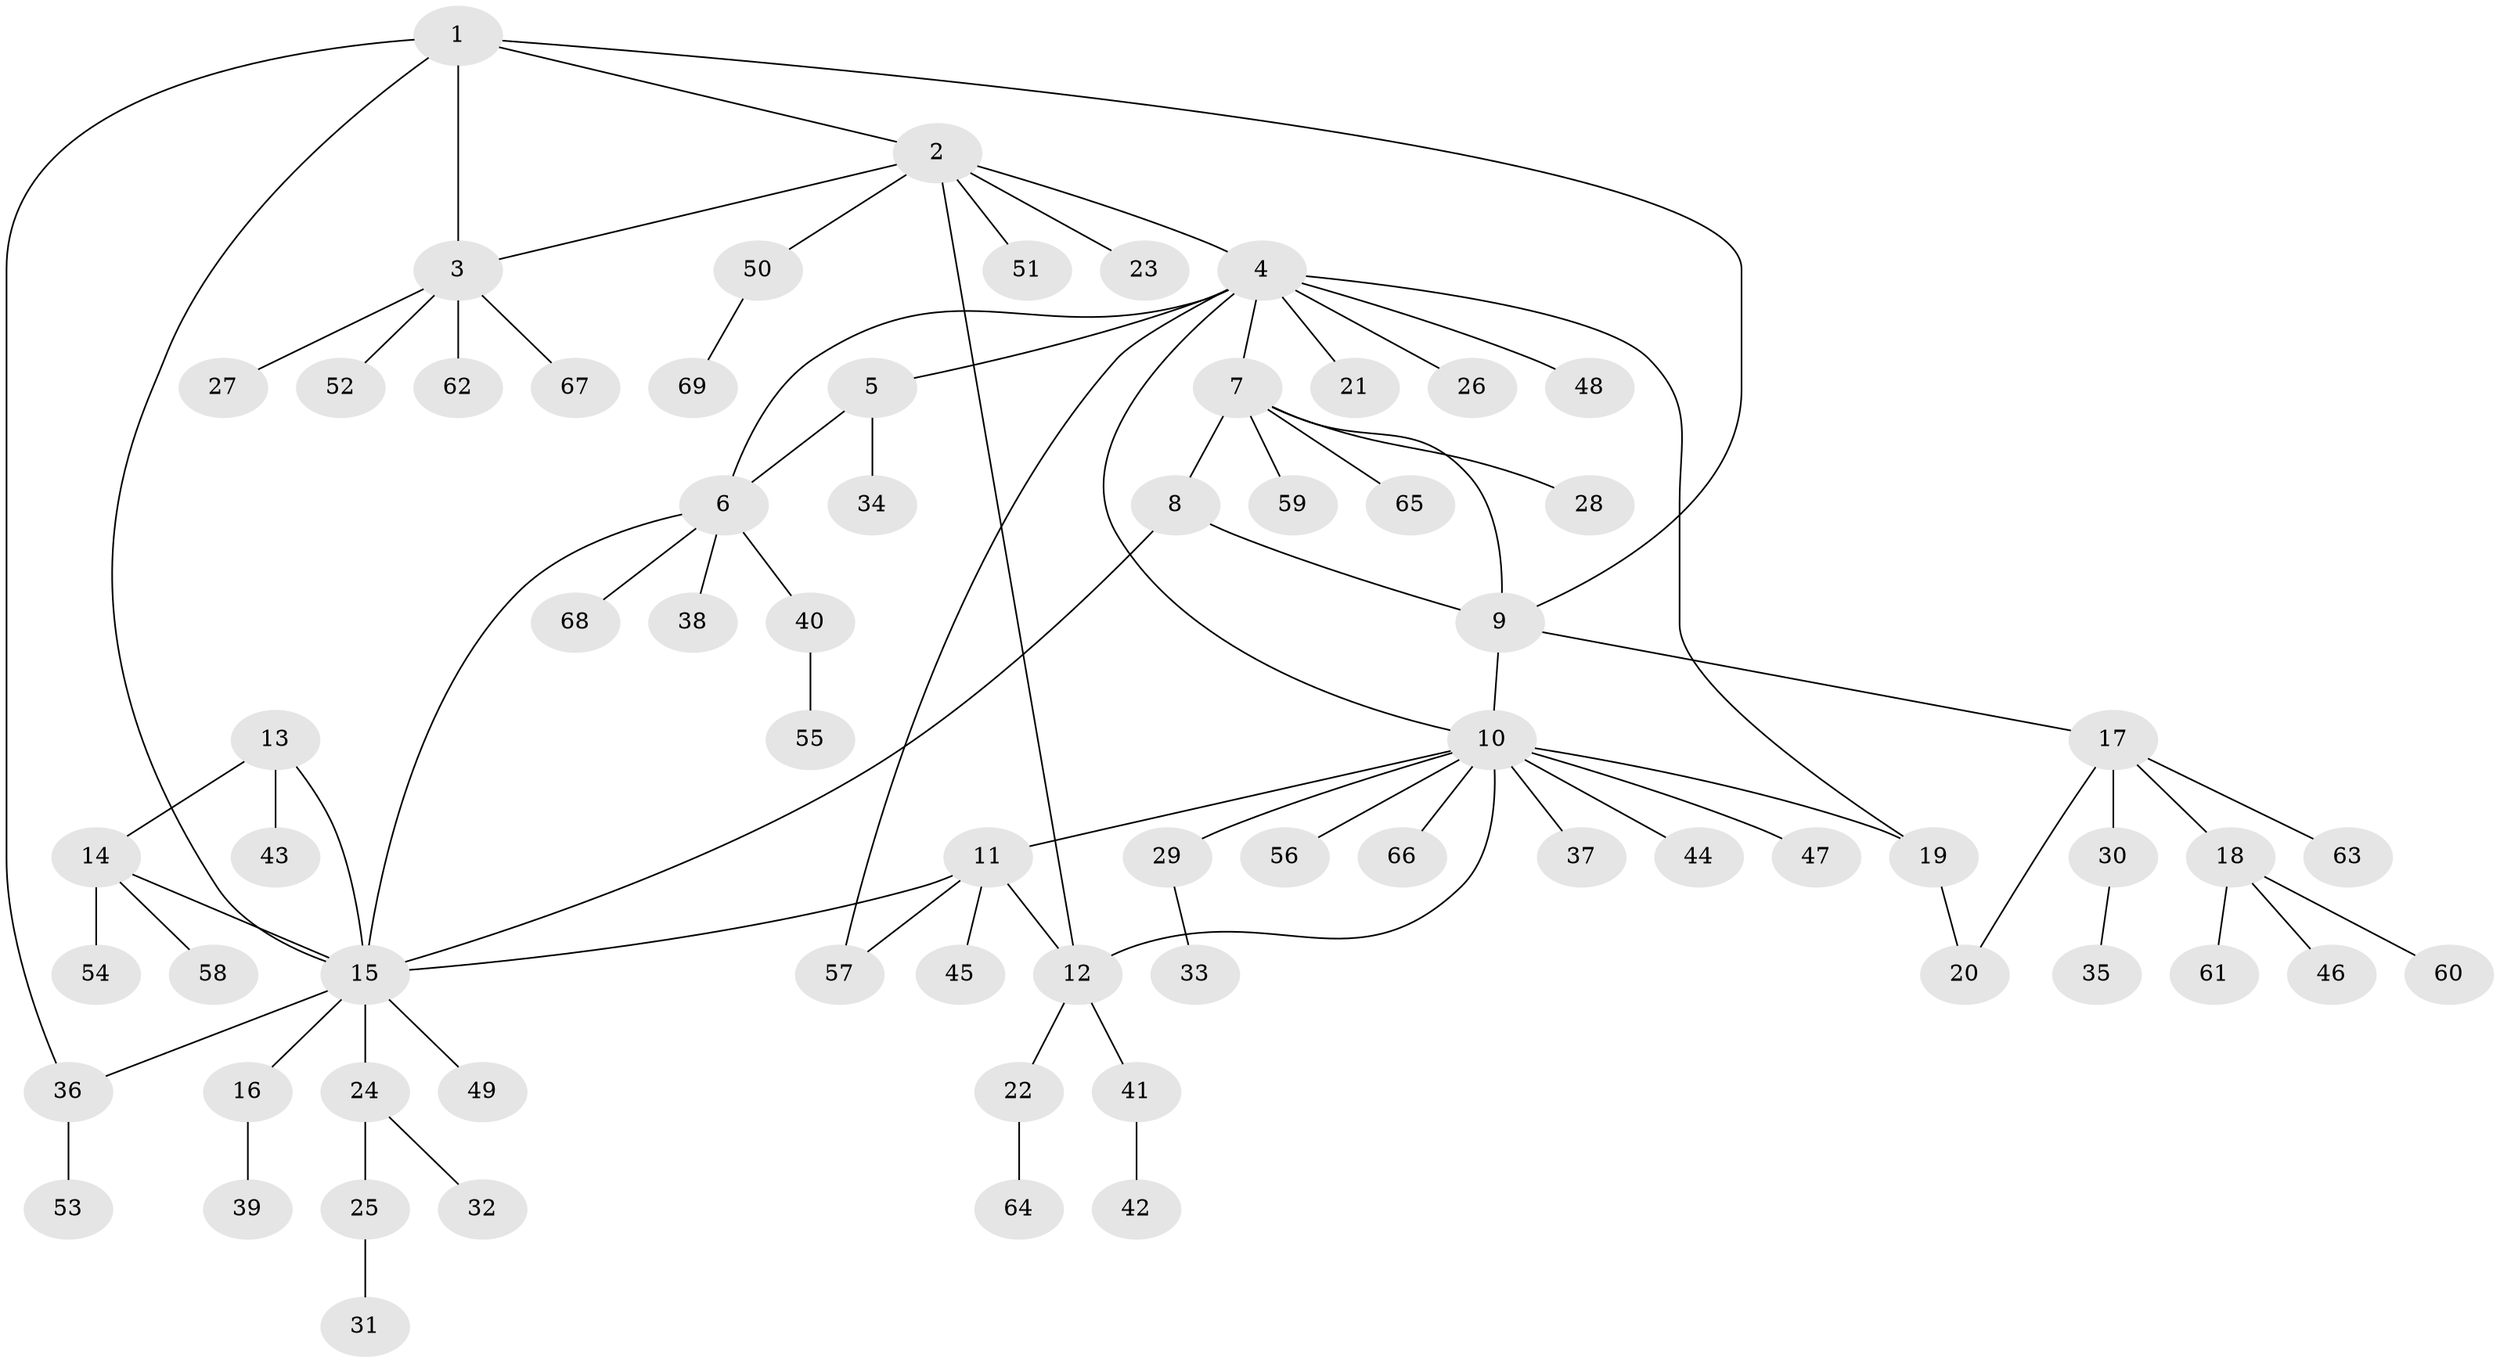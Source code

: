 // Generated by graph-tools (version 1.1) at 2025/26/03/09/25 03:26:42]
// undirected, 69 vertices, 83 edges
graph export_dot {
graph [start="1"]
  node [color=gray90,style=filled];
  1;
  2;
  3;
  4;
  5;
  6;
  7;
  8;
  9;
  10;
  11;
  12;
  13;
  14;
  15;
  16;
  17;
  18;
  19;
  20;
  21;
  22;
  23;
  24;
  25;
  26;
  27;
  28;
  29;
  30;
  31;
  32;
  33;
  34;
  35;
  36;
  37;
  38;
  39;
  40;
  41;
  42;
  43;
  44;
  45;
  46;
  47;
  48;
  49;
  50;
  51;
  52;
  53;
  54;
  55;
  56;
  57;
  58;
  59;
  60;
  61;
  62;
  63;
  64;
  65;
  66;
  67;
  68;
  69;
  1 -- 2;
  1 -- 3;
  1 -- 9;
  1 -- 15;
  1 -- 36;
  2 -- 3;
  2 -- 4;
  2 -- 12;
  2 -- 23;
  2 -- 50;
  2 -- 51;
  3 -- 27;
  3 -- 52;
  3 -- 62;
  3 -- 67;
  4 -- 5;
  4 -- 6;
  4 -- 7;
  4 -- 10;
  4 -- 19;
  4 -- 21;
  4 -- 26;
  4 -- 48;
  4 -- 57;
  5 -- 6;
  5 -- 34;
  6 -- 15;
  6 -- 38;
  6 -- 40;
  6 -- 68;
  7 -- 8;
  7 -- 9;
  7 -- 28;
  7 -- 59;
  7 -- 65;
  8 -- 9;
  8 -- 15;
  9 -- 10;
  9 -- 17;
  10 -- 11;
  10 -- 12;
  10 -- 19;
  10 -- 29;
  10 -- 37;
  10 -- 44;
  10 -- 47;
  10 -- 56;
  10 -- 66;
  11 -- 12;
  11 -- 15;
  11 -- 45;
  11 -- 57;
  12 -- 22;
  12 -- 41;
  13 -- 14;
  13 -- 15;
  13 -- 43;
  14 -- 15;
  14 -- 54;
  14 -- 58;
  15 -- 16;
  15 -- 24;
  15 -- 36;
  15 -- 49;
  16 -- 39;
  17 -- 18;
  17 -- 20;
  17 -- 30;
  17 -- 63;
  18 -- 46;
  18 -- 60;
  18 -- 61;
  19 -- 20;
  22 -- 64;
  24 -- 25;
  24 -- 32;
  25 -- 31;
  29 -- 33;
  30 -- 35;
  36 -- 53;
  40 -- 55;
  41 -- 42;
  50 -- 69;
}

